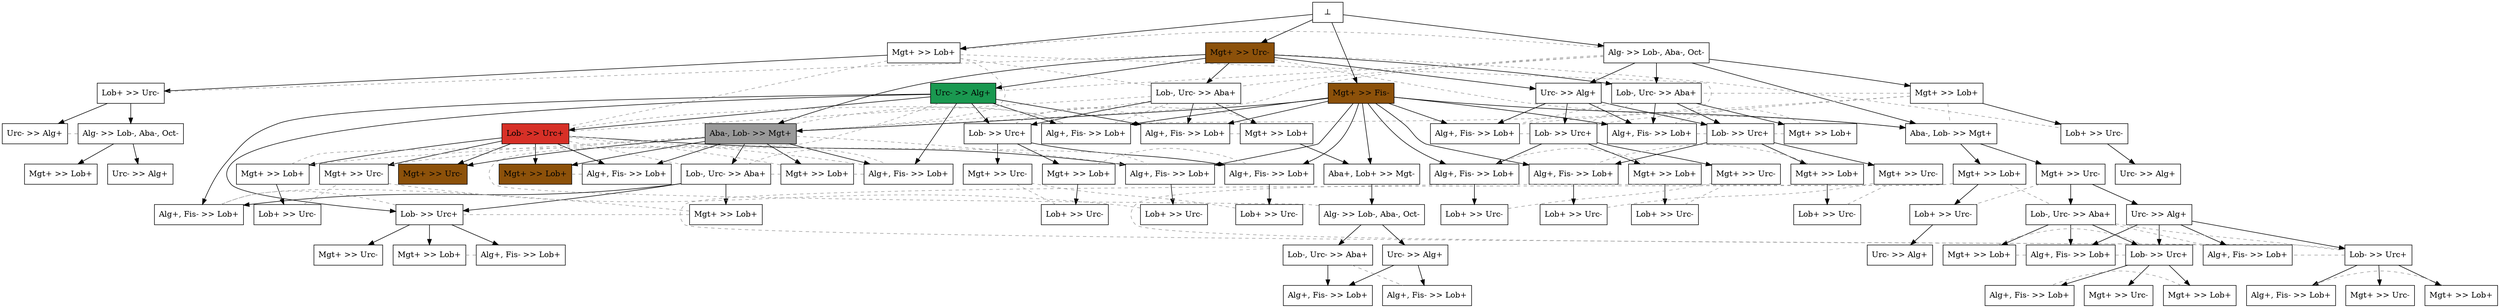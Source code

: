 digraph test {
  e4 -> e5;
  e3 -> e6;
  e3 -> e7;
  e1 -> e8;
  e5 -> e9;
  e8 -> e10;
  e5 -> e11;
  e1 -> e12;
  e3 -> e12;
  e6 -> e13;
  e1 -> e14;
  e3 -> e14;
  e7 -> e16;
  e1 -> e17;
  e2 -> e17;
  e2 -> e18;
  e3 -> e18;
  e2 -> e19;
  e6 -> e19;
  e10 -> e21;
  e6 -> e22;
  e7 -> e22;
  e12 -> e24;
  e13 -> e25;
  e14 -> e27;
  e18 -> e29;
  e17 -> e31;
  e17 -> e32;
  e18 -> e33;
  e2 -> e35;
  e6 -> e35;
  e7 -> e35;
  e2 -> e36;
  e12 -> e36;
  e2 -> e37;
  e13 -> e37;
  e32 -> e40;
  e12 -> e43;
  e14 -> e43;
  e22 -> e45;
  e24 -> e46;
  e31 -> e47;
  e31 -> e49;
  e29 -> e54;
  e2 -> e55;
  e16 -> e55;
  e2 -> e59;
  e12 -> e59;
  e14 -> e59;
  e2 -> e60;
  e22 -> e60;
  e2 -> e61;
  e24 -> e61;
  e43 -> e69;
  e6 -> e71;
  e29 -> e71;
  e47 -> e74;
  e49 -> e79;
  e55 -> e80;
  e2 -> e88;
  e43 -> e88;
  e47 -> e99;
  e49 -> e99;
  e80 -> e102;
  e80 -> e105;
  e102 -> e178;
  e105 -> e178;
  e99 -> e216;
  e99 -> e217;
  e102 -> e275;
  e99 -> e282;
  e88 -> e291;
  e74 -> e335;
  e74 -> e336;
  e71 -> e342;
  e71 -> e343;
  e69 -> e400;
  e74 -> e414;
  e71 -> e422;
  e47 -> e427;
  e49 -> e427;
  e61 -> e443;
  e60 -> e446;
  e13 -> e482;
  e18 -> e482;
  e13 -> e483;
  e18 -> e483;
  e43 -> e489;
  e40 -> e524;
  e46 -> e525;
  e45 -> e530;
  e13 -> e548;
  e18 -> e548;
  e47 -> e552;
  e6 -> e557;
  e29 -> e557;
  e37 -> e569;
  e24 -> e595;
  e22 -> e598;
  e25 -> e624;
  e6 -> e638;
  e18 -> e638;
  e13 -> e660;
  e11 -> e674;
  e11 -> e690;
  e0 -> e1;
  e0 -> e2;
  e0 -> e3;
  e0 -> e4;

//conflicts
  e1 -> e4 [arrowhead=none color=gray60 style=dashed constraint=false];
  e1 -> e6 [arrowhead=none color=gray60 style=dashed constraint=false];
  e1 -> e7 [arrowhead=none color=gray60 style=dashed constraint=false];
  e1 -> e18 [arrowhead=none color=gray60 style=dashed constraint=false];
  e3 -> e5 [arrowhead=none color=gray60 style=dashed constraint=false];
  e3 -> e10 [arrowhead=none color=gray60 style=dashed constraint=false];
  e3 -> e17 [arrowhead=none color=gray60 style=dashed constraint=false];
  e4 -> e7 [arrowhead=none color=gray60 style=dashed constraint=false];
  e4 -> e13 [arrowhead=none color=gray60 style=dashed constraint=false];
  e4 -> e18 [arrowhead=none color=gray60 style=dashed constraint=false];
  e4 -> e19 [arrowhead=none color=gray60 style=dashed constraint=false];
  e6 -> e80 [arrowhead=none color=gray60 style=dashed constraint=false];
  e7 -> e13 [arrowhead=none color=gray60 style=dashed constraint=false];
  e7 -> e18 [arrowhead=none color=gray60 style=dashed constraint=false];
  e7 -> e19 [arrowhead=none color=gray60 style=dashed constraint=false];
  e8 -> e14 [arrowhead=none color=gray60 style=dashed constraint=false];
  e8 -> e17 [arrowhead=none color=gray60 style=dashed constraint=false];
  e8 -> e24 [arrowhead=none color=gray60 style=dashed constraint=false];
  e8 -> e36 [arrowhead=none color=gray60 style=dashed constraint=false];
  e9 -> e11 [arrowhead=none color=gray60 style=dashed constraint=false];
  e13 -> e19 [arrowhead=none color=gray60 style=dashed constraint=false];
  e13 -> e29 [arrowhead=none color=gray60 style=dashed constraint=false];
  e13 -> e33 [arrowhead=none color=gray60 style=dashed constraint=false];
  e13 -> e638 [arrowhead=none color=gray60 style=dashed constraint=false];
  e14 -> e24 [arrowhead=none color=gray60 style=dashed constraint=false];
  e14 -> e36 [arrowhead=none color=gray60 style=dashed constraint=false];
  e16 -> e22 [arrowhead=none color=gray60 style=dashed constraint=false];
  e16 -> e35 [arrowhead=none color=gray60 style=dashed constraint=false];
  e18 -> e19 [arrowhead=none color=gray60 style=dashed constraint=false];
  e18 -> e25 [arrowhead=none color=gray60 style=dashed constraint=false];
  e18 -> e37 [arrowhead=none color=gray60 style=dashed constraint=false];
  e18 -> e660 [arrowhead=none color=gray60 style=dashed constraint=false];
  e22 -> e35 [arrowhead=none color=gray60 style=dashed constraint=false];
  e24 -> e36 [arrowhead=none color=gray60 style=dashed constraint=false];
  e25 -> e37 [arrowhead=none color=gray60 style=dashed constraint=false];
  e27 -> e43 [arrowhead=none color=gray60 style=dashed constraint=false];
  e27 -> e59 [arrowhead=none color=gray60 style=dashed constraint=false];
  e29 -> e33 [arrowhead=none color=gray60 style=dashed constraint=false];
  e29 -> e638 [arrowhead=none color=gray60 style=dashed constraint=false];
  e31 -> e40 [arrowhead=none color=gray60 style=dashed constraint=false];
  e32 -> e49 [arrowhead=none color=gray60 style=dashed constraint=false];
  e32 -> e74 [arrowhead=none color=gray60 style=dashed constraint=false];
  e32 -> e552 [arrowhead=none color=gray60 style=dashed constraint=false];
  e33 -> e638 [arrowhead=none color=gray60 style=dashed constraint=false];
  e43 -> e59 [arrowhead=none color=gray60 style=dashed constraint=false];
  e45 -> e60 [arrowhead=none color=gray60 style=dashed constraint=false];
  e46 -> e61 [arrowhead=none color=gray60 style=dashed constraint=false];
  e49 -> e74 [arrowhead=none color=gray60 style=dashed constraint=false];
  e49 -> e552 [arrowhead=none color=gray60 style=dashed constraint=false];
  e54 -> e71 [arrowhead=none color=gray60 style=dashed constraint=false];
  e54 -> e557 [arrowhead=none color=gray60 style=dashed constraint=false];
  e69 -> e88 [arrowhead=none color=gray60 style=dashed constraint=false];
  e71 -> e557 [arrowhead=none color=gray60 style=dashed constraint=false];
  e74 -> e552 [arrowhead=none color=gray60 style=dashed constraint=false];
  e79 -> e99 [arrowhead=none color=gray60 style=dashed constraint=false];
  e79 -> e427 [arrowhead=none color=gray60 style=dashed constraint=false];
  e99 -> e427 [arrowhead=none color=gray60 style=dashed constraint=false];
  e105 -> e275 [arrowhead=none color=gray60 style=dashed constraint=false];
  e216 -> e282 [arrowhead=none color=gray60 style=dashed constraint=false];
  e291 -> e489 [arrowhead=none color=gray60 style=dashed constraint=false];
  e335 -> e414 [arrowhead=none color=gray60 style=dashed constraint=false];
  e342 -> e422 [arrowhead=none color=gray60 style=dashed constraint=false];
  e400 -> e489 [arrowhead=none color=gray60 style=dashed constraint=false];
  e443 -> e595 [arrowhead=none color=gray60 style=dashed constraint=false];
  e446 -> e598 [arrowhead=none color=gray60 style=dashed constraint=false];
  e482 -> e548 [arrowhead=none color=gray60 style=dashed constraint=false];
  e525 -> e595 [arrowhead=none color=gray60 style=dashed constraint=false];
  e530 -> e598 [arrowhead=none color=gray60 style=dashed constraint=false];
  e569 -> e660 [arrowhead=none color=gray60 style=dashed constraint=false];
  e624 -> e660 [arrowhead=none color=gray60 style=dashed constraint=false];

  e1 [color="black" fillcolor="white:white" label="Alg- >> Lob-, Aba-, Oct-" shape=box style=filled];
  e2 [color="black" fillcolor="#8c510a:#8c510a" label="Mgt+ >> Fis-" shape=box style=filled];
  e3 [color="black" fillcolor="#8c510a:#8c510a" label="Mgt+ >> Urc-" shape=box style=filled];
  e4 [color="black" fillcolor="white:white" label="Mgt+ >> Lob+" shape=box style=filled];
  e5 [color="black" fillcolor="white:white" label="Lob+ >> Urc-" shape=box style=filled];
  e6 [color="black" fillcolor="#1a9850:#1a9850" label="Urc- >> Alg+" shape=box style=filled];
  e7 [color="black" fillcolor="white:white" label="Lob-, Urc- >> Aba+" shape=box style=filled];
  e8 [color="black" fillcolor="white:white" label="Mgt+ >> Lob+" shape=box style=filled];
  e9 [color="black" fillcolor="white:white" label="Urc- >> Alg+" shape=box style=filled];
  e10 [color="black" fillcolor="white:white" label="Lob+ >> Urc-" shape=box style=filled];
  e11 [color="black" fillcolor="white:white" label="Alg- >> Lob-, Aba-, Oct-" shape=box style=filled];
  e12 [color="black" fillcolor="white:white" label="Urc- >> Alg+" shape=box style=filled];
  e13 [color="black" fillcolor="#d73027:#d73027" label="Lob- >> Urc+" shape=box style=filled];
  e14 [color="black" fillcolor="white:white" label="Lob-, Urc- >> Aba+" shape=box style=filled];
  e16 [color="black" fillcolor="white:white" label="Mgt+ >> Lob+" shape=box style=filled];
  e17 [color="black" fillcolor="white:white" label="Aba-, Lob- >> Mgt+" shape=box style=filled];
  e18 [color="black" fillcolor="gray60:gray60" label="Aba-, Lob- >> Mgt+" shape=box style=filled];
  e19 [color="black" fillcolor="white:white" label="Alg+, Fis- >> Lob+" shape=box style=filled];
  e21 [color="black" fillcolor="white:white" label="Urc- >> Alg+" shape=box style=filled];
  e22 [color="black" fillcolor="white:white" label="Lob- >> Urc+" shape=box style=filled];
  e24 [color="black" fillcolor="white:white" label="Lob- >> Urc+" shape=box style=filled];
  e25 [color="black" fillcolor="white:white" label="Mgt+ >> Lob+" shape=box style=filled];
  e27 [color="black" fillcolor="white:white" label="Mgt+ >> Lob+" shape=box style=filled];
  e29 [color="black" fillcolor="white:white" label="Lob-, Urc- >> Aba+" shape=box style=filled];
  e31 [color="black" fillcolor="white:white" label="Mgt+ >> Urc-" shape=box style=filled];
  e32 [color="black" fillcolor="white:white" label="Mgt+ >> Lob+" shape=box style=filled];
  e33 [color="black" fillcolor="white:white" label="Mgt+ >> Lob+" shape=box style=filled];
  e35 [color="black" fillcolor="white:white" label="Alg+, Fis- >> Lob+" shape=box style=filled];
  e36 [color="black" fillcolor="white:white" label="Alg+, Fis- >> Lob+" shape=box style=filled];
  e37 [color="black" fillcolor="white:white" label="Alg+, Fis- >> Lob+" shape=box style=filled];
  e40 [color="black" fillcolor="white:white" label="Lob+ >> Urc-" shape=box style=filled];
  e43 [color="black" fillcolor="white:white" label="Lob- >> Urc+" shape=box style=filled];
  e45 [color="black" fillcolor="white:white" label="Mgt+ >> Lob+" shape=box style=filled];
  e46 [color="black" fillcolor="white:white" label="Mgt+ >> Lob+" shape=box style=filled];
  e47 [color="black" fillcolor="white:white" label="Urc- >> Alg+" shape=box style=filled];
  e49 [color="black" fillcolor="white:white" label="Lob-, Urc- >> Aba+" shape=box style=filled];
  e54 [color="black" fillcolor="white:white" label="Mgt+ >> Lob+" shape=box style=filled];
  e55 [color="black" fillcolor="white:white" label="Aba+, Lob+ >> Mgt-" shape=box style=filled];
  e59 [color="black" fillcolor="white:white" label="Alg+, Fis- >> Lob+" shape=box style=filled];
  e60 [color="black" fillcolor="white:white" label="Alg+, Fis- >> Lob+" shape=box style=filled];
  e61 [color="black" fillcolor="white:white" label="Alg+, Fis- >> Lob+" shape=box style=filled];
  e69 [color="black" fillcolor="white:white" label="Mgt+ >> Lob+" shape=box style=filled];
  e71 [color="black" fillcolor="white:white" label="Lob- >> Urc+" shape=box style=filled];
  e74 [color="black" fillcolor="white:white" label="Lob- >> Urc+" shape=box style=filled];
  e79 [color="black" fillcolor="white:white" label="Mgt+ >> Lob+" shape=box style=filled];
  e80 [color="black" fillcolor="white:white" label="Alg- >> Lob-, Aba-, Oct-" shape=box style=filled];
  e88 [color="black" fillcolor="white:white" label="Alg+, Fis- >> Lob+" shape=box style=filled];
  e99 [color="black" fillcolor="white:white" label="Lob- >> Urc+" shape=box style=filled];
  e102 [color="black" fillcolor="white:white" label="Urc- >> Alg+" shape=box style=filled];
  e105 [color="black" fillcolor="white:white" label="Lob-, Urc- >> Aba+" shape=box style=filled];
  e178 [color="black" fillcolor="white:white" label="Alg+, Fis- >> Lob+" shape=box style=filled];
  e216 [color="black" fillcolor="white:white" label="Mgt+ >> Lob+" shape=box style=filled];
  e217 [color="black" fillcolor="white:white" label="Mgt+ >> Urc-" shape=box style=filled];
  e275 [color="black" fillcolor="white:white" label="Alg+, Fis- >> Lob+" shape=box style=filled];
  e282 [color="black" fillcolor="white:white" label="Alg+, Fis- >> Lob+" shape=box style=filled];
  e291 [color="black" fillcolor="white:white" label="Lob+ >> Urc-" shape=box style=filled];
  e335 [color="black" fillcolor="white:white" label="Mgt+ >> Lob+" shape=box style=filled];
  e336 [color="black" fillcolor="white:white" label="Mgt+ >> Urc-" shape=box style=filled];
  e342 [color="black" fillcolor="white:white" label="Mgt+ >> Lob+" shape=box style=filled];
  e343 [color="black" fillcolor="white:white" label="Mgt+ >> Urc-" shape=box style=filled];
  e400 [color="black" fillcolor="white:white" label="Lob+ >> Urc-" shape=box style=filled];
  e414 [color="black" fillcolor="white:white" label="Alg+, Fis- >> Lob+" shape=box style=filled];
  e422 [color="black" fillcolor="white:white" label="Alg+, Fis- >> Lob+" shape=box style=filled];
  e427 [color="black" fillcolor="white:white" label="Alg+, Fis- >> Lob+" shape=box style=filled];
  e443 [color="black" fillcolor="white:white" label="Lob+ >> Urc-" shape=box style=filled];
  e446 [color="black" fillcolor="white:white" label="Lob+ >> Urc-" shape=box style=filled];
  e482 [color="black" fillcolor="#8c510a:#8c510a" label="Mgt+ >> Lob+" shape=box style=filled];
  e483 [color="black" fillcolor="#8c510a:#8c510a" label="Mgt+ >> Urc-" shape=box style=filled];
  e489 [color="black" fillcolor="white:white" label="Mgt+ >> Urc-" shape=box style=filled];
  e524 [color="black" fillcolor="white:white" label="Urc- >> Alg+" shape=box style=filled];
  e525 [color="black" fillcolor="white:white" label="Lob+ >> Urc-" shape=box style=filled];
  e530 [color="black" fillcolor="white:white" label="Lob+ >> Urc-" shape=box style=filled];
  e548 [color="black" fillcolor="white:white" label="Alg+, Fis- >> Lob+" shape=box style=filled];
  e552 [color="black" fillcolor="white:white" label="Alg+, Fis- >> Lob+" shape=box style=filled];
  e557 [color="black" fillcolor="white:white" label="Alg+, Fis- >> Lob+" shape=box style=filled];
  e569 [color="black" fillcolor="white:white" label="Lob+ >> Urc-" shape=box style=filled];
  e595 [color="black" fillcolor="white:white" label="Mgt+ >> Urc-" shape=box style=filled];
  e598 [color="black" fillcolor="white:white" label="Mgt+ >> Urc-" shape=box style=filled];
  e624 [color="black" fillcolor="white:white" label="Lob+ >> Urc-" shape=box style=filled];
  e638 [color="black" fillcolor="white:white" label="Alg+, Fis- >> Lob+" shape=box style=filled];
  e660 [color="black" fillcolor="white:white" label="Mgt+ >> Urc-" shape=box style=filled];
  e674 [color="black" fillcolor="white:white" label="Mgt+ >> Lob+" shape=box style=filled];
  e690 [color="black" fillcolor="white:white" label="Urc- >> Alg+" shape=box style=filled];
  e0 [fillcolor="white" label="⊥" shape=box style=filled];
}

